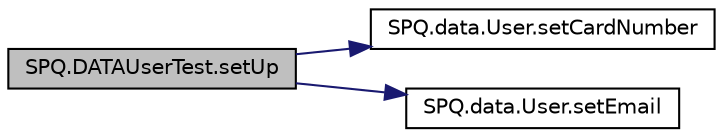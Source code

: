 digraph "SPQ.DATAUserTest.setUp"
{
  edge [fontname="Helvetica",fontsize="10",labelfontname="Helvetica",labelfontsize="10"];
  node [fontname="Helvetica",fontsize="10",shape=record];
  rankdir="LR";
  Node44 [label="SPQ.DATAUserTest.setUp",height=0.2,width=0.4,color="black", fillcolor="grey75", style="filled", fontcolor="black"];
  Node44 -> Node45 [color="midnightblue",fontsize="10",style="solid",fontname="Helvetica"];
  Node45 [label="SPQ.data.User.setCardNumber",height=0.2,width=0.4,color="black", fillcolor="white", style="filled",URL="$class_s_p_q_1_1data_1_1_user.html#a6d98a72cb61e95f5417e10e0ba80afab"];
  Node44 -> Node46 [color="midnightblue",fontsize="10",style="solid",fontname="Helvetica"];
  Node46 [label="SPQ.data.User.setEmail",height=0.2,width=0.4,color="black", fillcolor="white", style="filled",URL="$class_s_p_q_1_1data_1_1_user.html#ab7132f971882fb88afc6999cf5473ef4"];
}
